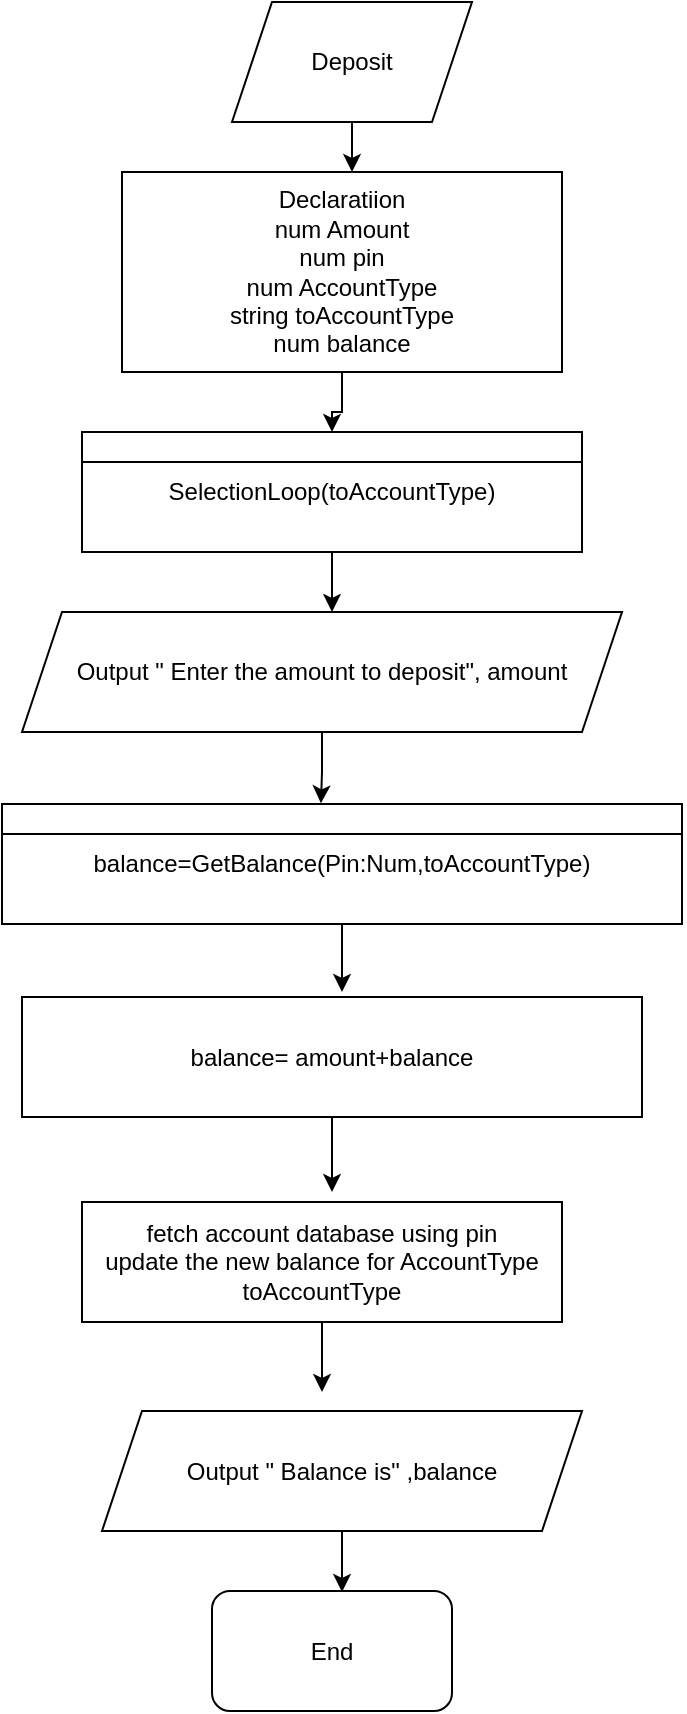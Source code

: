 <mxfile version="20.8.23" type="device"><diagram name="Page-1" id="Rz9aSXkr2YY8jFvzvD-_"><mxGraphModel dx="4198" dy="1668" grid="1" gridSize="10" guides="1" tooltips="1" connect="1" arrows="1" fold="1" page="1" pageScale="1" pageWidth="850" pageHeight="1100" math="0" shadow="0"><root><mxCell id="0"/><mxCell id="1" parent="0"/><mxCell id="YUOB0h3iAwMcgHns2oH--481" style="edgeStyle=orthogonalEdgeStyle;rounded=0;orthogonalLoop=1;jettySize=auto;html=1;entryX=0.469;entryY=-0.006;entryDx=0;entryDy=0;entryPerimeter=0;" parent="1" source="YUOB0h3iAwMcgHns2oH--89" target="YUOB0h3iAwMcgHns2oH--447" edge="1"><mxGeometry relative="1" as="geometry"/></mxCell><mxCell id="YUOB0h3iAwMcgHns2oH--89" value="Output &quot; Enter the amount to deposit&quot;, amount" style="shape=parallelogram;perimeter=parallelogramPerimeter;whiteSpace=wrap;html=1;fixedSize=1;" parent="1" vertex="1"><mxGeometry x="-585" y="428" width="300" height="60" as="geometry"/></mxCell><mxCell id="YUOB0h3iAwMcgHns2oH--91" value="End" style="rounded=1;whiteSpace=wrap;html=1;" parent="1" vertex="1"><mxGeometry x="-490" y="917.5" width="120" height="60" as="geometry"/></mxCell><mxCell id="YUOB0h3iAwMcgHns2oH--196" value="" style="endArrow=classic;html=1;rounded=0;exitX=0.5;exitY=1;exitDx=0;exitDy=0;" parent="1" source="YUOB0h3iAwMcgHns2oH--357" edge="1"><mxGeometry width="50" height="50" relative="1" as="geometry"><mxPoint x="-420" y="193" as="sourcePoint"/><mxPoint x="-420" y="208" as="targetPoint"/></mxGeometry></mxCell><mxCell id="YUOB0h3iAwMcgHns2oH--201" style="edgeStyle=orthogonalEdgeStyle;rounded=0;orthogonalLoop=1;jettySize=auto;html=1;" parent="1" source="YUOB0h3iAwMcgHns2oH--197" edge="1"><mxGeometry relative="1" as="geometry"><mxPoint x="-430" y="428" as="targetPoint"/></mxGeometry></mxCell><mxCell id="YUOB0h3iAwMcgHns2oH--197" value="SelectionLoop(toAccountType)" style="rounded=0;whiteSpace=wrap;html=1;" parent="1" vertex="1"><mxGeometry x="-555" y="338" width="250" height="60" as="geometry"/></mxCell><mxCell id="YUOB0h3iAwMcgHns2oH--198" value="" style="endArrow=none;html=1;rounded=0;exitX=0;exitY=0.25;exitDx=0;exitDy=0;entryX=1;entryY=0.25;entryDx=0;entryDy=0;" parent="1" source="YUOB0h3iAwMcgHns2oH--197" target="YUOB0h3iAwMcgHns2oH--197" edge="1"><mxGeometry width="50" height="50" relative="1" as="geometry"><mxPoint x="145" y="465.5" as="sourcePoint"/><mxPoint x="-365" y="390.5" as="targetPoint"/></mxGeometry></mxCell><mxCell id="YUOB0h3iAwMcgHns2oH--357" value="Deposit" style="shape=parallelogram;perimeter=parallelogramPerimeter;whiteSpace=wrap;html=1;fixedSize=1;" parent="1" vertex="1"><mxGeometry x="-480" y="123" width="120" height="60" as="geometry"/></mxCell><mxCell id="YUOB0h3iAwMcgHns2oH--451" style="edgeStyle=orthogonalEdgeStyle;rounded=0;orthogonalLoop=1;jettySize=auto;html=1;entryX=0.5;entryY=0;entryDx=0;entryDy=0;" parent="1" source="YUOB0h3iAwMcgHns2oH--444" target="YUOB0h3iAwMcgHns2oH--197" edge="1"><mxGeometry relative="1" as="geometry"/></mxCell><mxCell id="YUOB0h3iAwMcgHns2oH--444" value="Declaratiion&lt;br&gt;num Amount&lt;br&gt;num pin&lt;br&gt;num AccountType&lt;br&gt;string toAccountType&lt;br&gt;num balance" style="rounded=0;whiteSpace=wrap;html=1;" parent="1" vertex="1"><mxGeometry x="-535" y="208" width="220" height="100" as="geometry"/></mxCell><mxCell id="YUOB0h3iAwMcgHns2oH--482" style="edgeStyle=orthogonalEdgeStyle;rounded=0;orthogonalLoop=1;jettySize=auto;html=1;" parent="1" source="YUOB0h3iAwMcgHns2oH--447" edge="1"><mxGeometry relative="1" as="geometry"><mxPoint x="-425" y="618" as="targetPoint"/></mxGeometry></mxCell><mxCell id="YUOB0h3iAwMcgHns2oH--447" value="balance=GetBalance(Pin:Num,toAccountType)" style="rounded=0;whiteSpace=wrap;html=1;" parent="1" vertex="1"><mxGeometry x="-595" y="524" width="340" height="60" as="geometry"/></mxCell><mxCell id="YUOB0h3iAwMcgHns2oH--448" value="" style="endArrow=none;html=1;rounded=0;exitX=0;exitY=0.25;exitDx=0;exitDy=0;entryX=1;entryY=0.25;entryDx=0;entryDy=0;" parent="1" source="YUOB0h3iAwMcgHns2oH--447" target="YUOB0h3iAwMcgHns2oH--447" edge="1"><mxGeometry width="50" height="50" relative="1" as="geometry"><mxPoint x="55" y="348" as="sourcePoint"/><mxPoint x="105" y="298" as="targetPoint"/></mxGeometry></mxCell><mxCell id="YUOB0h3iAwMcgHns2oH--455" style="edgeStyle=orthogonalEdgeStyle;rounded=0;orthogonalLoop=1;jettySize=auto;html=1;" parent="1" source="YUOB0h3iAwMcgHns2oH--454" edge="1"><mxGeometry relative="1" as="geometry"><mxPoint x="-430" y="718" as="targetPoint"/></mxGeometry></mxCell><mxCell id="YUOB0h3iAwMcgHns2oH--454" value="balance= amount+balance" style="rounded=0;whiteSpace=wrap;html=1;" parent="1" vertex="1"><mxGeometry x="-585" y="620.5" width="310" height="60" as="geometry"/></mxCell><mxCell id="YUOB0h3iAwMcgHns2oH--460" style="edgeStyle=orthogonalEdgeStyle;rounded=0;orthogonalLoop=1;jettySize=auto;html=1;" parent="1" source="YUOB0h3iAwMcgHns2oH--456" edge="1"><mxGeometry relative="1" as="geometry"><mxPoint x="-425" y="918" as="targetPoint"/></mxGeometry></mxCell><mxCell id="YUOB0h3iAwMcgHns2oH--456" value="Output &quot; Balance is&quot; ,balance" style="shape=parallelogram;perimeter=parallelogramPerimeter;whiteSpace=wrap;html=1;fixedSize=1;" parent="1" vertex="1"><mxGeometry x="-545" y="827.5" width="240" height="60" as="geometry"/></mxCell><mxCell id="YUOB0h3iAwMcgHns2oH--459" style="edgeStyle=orthogonalEdgeStyle;rounded=0;orthogonalLoop=1;jettySize=auto;html=1;" parent="1" source="YUOB0h3iAwMcgHns2oH--458" edge="1"><mxGeometry relative="1" as="geometry"><mxPoint x="-435" y="818" as="targetPoint"/></mxGeometry></mxCell><mxCell id="YUOB0h3iAwMcgHns2oH--458" value="fetch account database using pin&lt;br&gt;update the new balance for AccountType toAccountType" style="rounded=0;whiteSpace=wrap;html=1;" parent="1" vertex="1"><mxGeometry x="-555" y="723" width="240" height="60" as="geometry"/></mxCell></root></mxGraphModel></diagram></mxfile>